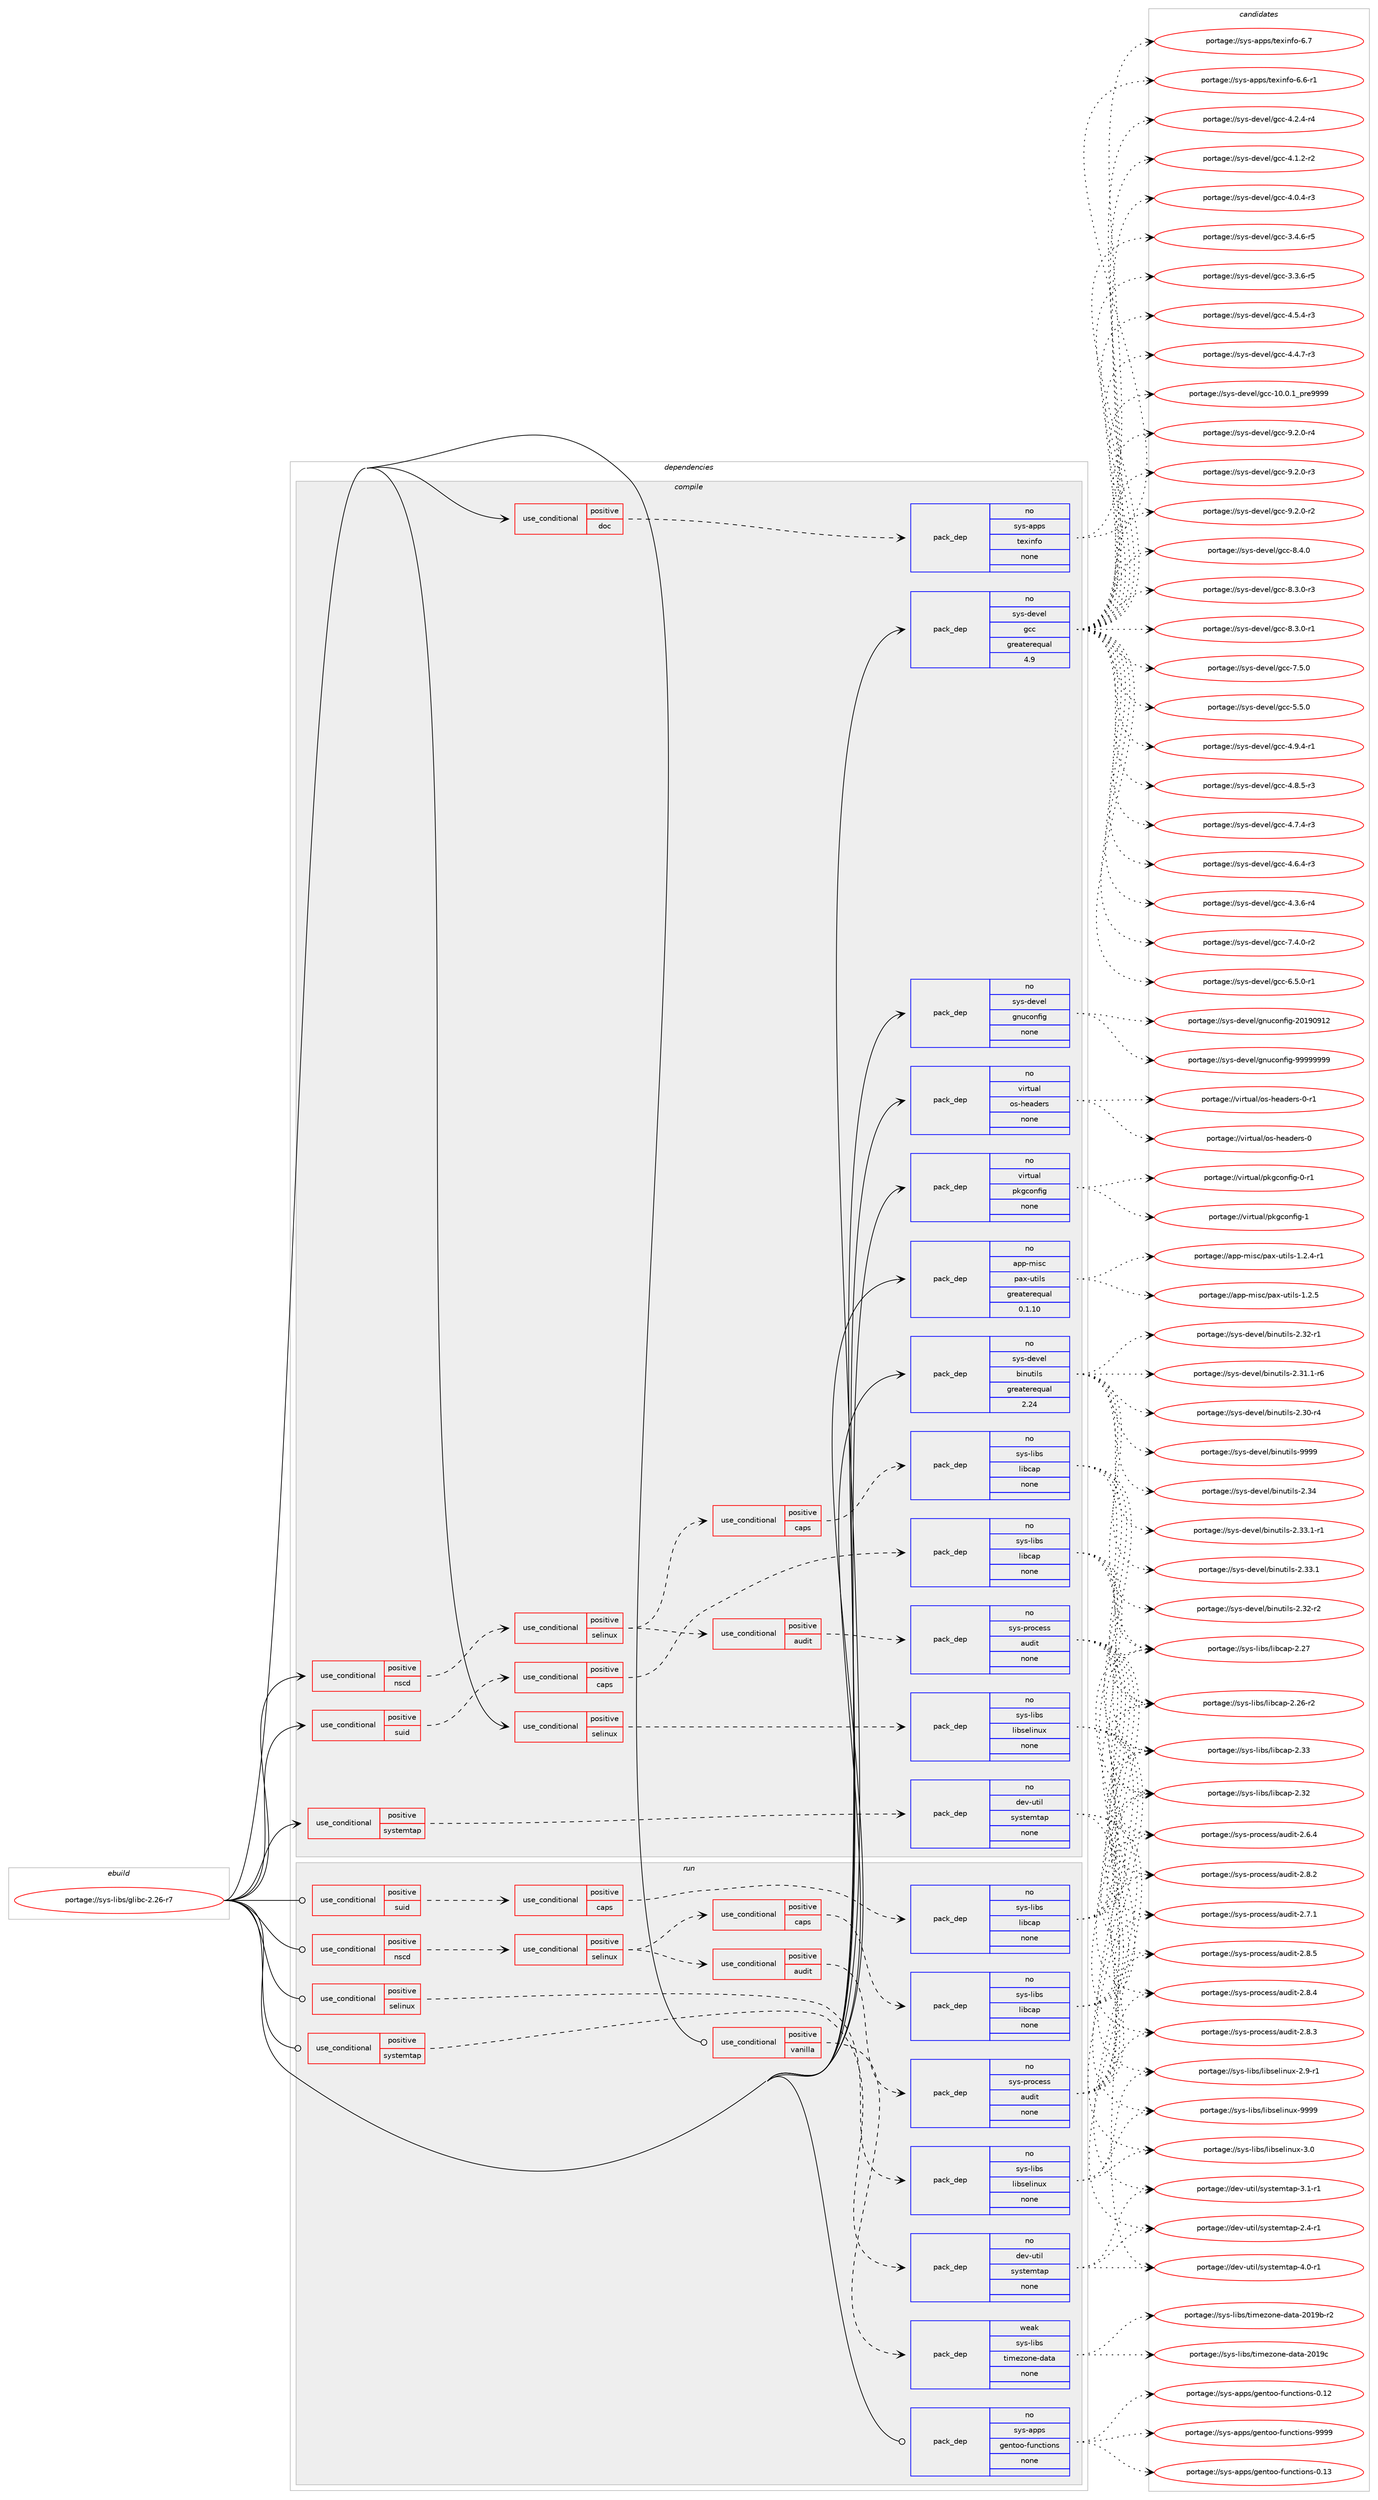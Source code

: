 digraph prolog {

# *************
# Graph options
# *************

newrank=true;
concentrate=true;
compound=true;
graph [rankdir=LR,fontname=Helvetica,fontsize=10,ranksep=1.5];#, ranksep=2.5, nodesep=0.2];
edge  [arrowhead=vee];
node  [fontname=Helvetica,fontsize=10];

# **********
# The ebuild
# **********

subgraph cluster_leftcol {
color=gray;
rank=same;
label=<<i>ebuild</i>>;
id [label="portage://sys-libs/glibc-2.26-r7", color=red, width=4, href="../sys-libs/glibc-2.26-r7.svg"];
}

# ****************
# The dependencies
# ****************

subgraph cluster_midcol {
color=gray;
label=<<i>dependencies</i>>;
subgraph cluster_compile {
fillcolor="#eeeeee";
style=filled;
label=<<i>compile</i>>;
subgraph cond4832 {
dependency27468 [label=<<TABLE BORDER="0" CELLBORDER="1" CELLSPACING="0" CELLPADDING="4"><TR><TD ROWSPAN="3" CELLPADDING="10">use_conditional</TD></TR><TR><TD>positive</TD></TR><TR><TD>doc</TD></TR></TABLE>>, shape=none, color=red];
subgraph pack21922 {
dependency27469 [label=<<TABLE BORDER="0" CELLBORDER="1" CELLSPACING="0" CELLPADDING="4" WIDTH="220"><TR><TD ROWSPAN="6" CELLPADDING="30">pack_dep</TD></TR><TR><TD WIDTH="110">no</TD></TR><TR><TD>sys-apps</TD></TR><TR><TD>texinfo</TD></TR><TR><TD>none</TD></TR><TR><TD></TD></TR></TABLE>>, shape=none, color=blue];
}
dependency27468:e -> dependency27469:w [weight=20,style="dashed",arrowhead="vee"];
}
id:e -> dependency27468:w [weight=20,style="solid",arrowhead="vee"];
subgraph cond4833 {
dependency27470 [label=<<TABLE BORDER="0" CELLBORDER="1" CELLSPACING="0" CELLPADDING="4"><TR><TD ROWSPAN="3" CELLPADDING="10">use_conditional</TD></TR><TR><TD>positive</TD></TR><TR><TD>nscd</TD></TR></TABLE>>, shape=none, color=red];
subgraph cond4834 {
dependency27471 [label=<<TABLE BORDER="0" CELLBORDER="1" CELLSPACING="0" CELLPADDING="4"><TR><TD ROWSPAN="3" CELLPADDING="10">use_conditional</TD></TR><TR><TD>positive</TD></TR><TR><TD>selinux</TD></TR></TABLE>>, shape=none, color=red];
subgraph cond4835 {
dependency27472 [label=<<TABLE BORDER="0" CELLBORDER="1" CELLSPACING="0" CELLPADDING="4"><TR><TD ROWSPAN="3" CELLPADDING="10">use_conditional</TD></TR><TR><TD>positive</TD></TR><TR><TD>audit</TD></TR></TABLE>>, shape=none, color=red];
subgraph pack21923 {
dependency27473 [label=<<TABLE BORDER="0" CELLBORDER="1" CELLSPACING="0" CELLPADDING="4" WIDTH="220"><TR><TD ROWSPAN="6" CELLPADDING="30">pack_dep</TD></TR><TR><TD WIDTH="110">no</TD></TR><TR><TD>sys-process</TD></TR><TR><TD>audit</TD></TR><TR><TD>none</TD></TR><TR><TD></TD></TR></TABLE>>, shape=none, color=blue];
}
dependency27472:e -> dependency27473:w [weight=20,style="dashed",arrowhead="vee"];
}
dependency27471:e -> dependency27472:w [weight=20,style="dashed",arrowhead="vee"];
subgraph cond4836 {
dependency27474 [label=<<TABLE BORDER="0" CELLBORDER="1" CELLSPACING="0" CELLPADDING="4"><TR><TD ROWSPAN="3" CELLPADDING="10">use_conditional</TD></TR><TR><TD>positive</TD></TR><TR><TD>caps</TD></TR></TABLE>>, shape=none, color=red];
subgraph pack21924 {
dependency27475 [label=<<TABLE BORDER="0" CELLBORDER="1" CELLSPACING="0" CELLPADDING="4" WIDTH="220"><TR><TD ROWSPAN="6" CELLPADDING="30">pack_dep</TD></TR><TR><TD WIDTH="110">no</TD></TR><TR><TD>sys-libs</TD></TR><TR><TD>libcap</TD></TR><TR><TD>none</TD></TR><TR><TD></TD></TR></TABLE>>, shape=none, color=blue];
}
dependency27474:e -> dependency27475:w [weight=20,style="dashed",arrowhead="vee"];
}
dependency27471:e -> dependency27474:w [weight=20,style="dashed",arrowhead="vee"];
}
dependency27470:e -> dependency27471:w [weight=20,style="dashed",arrowhead="vee"];
}
id:e -> dependency27470:w [weight=20,style="solid",arrowhead="vee"];
subgraph cond4837 {
dependency27476 [label=<<TABLE BORDER="0" CELLBORDER="1" CELLSPACING="0" CELLPADDING="4"><TR><TD ROWSPAN="3" CELLPADDING="10">use_conditional</TD></TR><TR><TD>positive</TD></TR><TR><TD>selinux</TD></TR></TABLE>>, shape=none, color=red];
subgraph pack21925 {
dependency27477 [label=<<TABLE BORDER="0" CELLBORDER="1" CELLSPACING="0" CELLPADDING="4" WIDTH="220"><TR><TD ROWSPAN="6" CELLPADDING="30">pack_dep</TD></TR><TR><TD WIDTH="110">no</TD></TR><TR><TD>sys-libs</TD></TR><TR><TD>libselinux</TD></TR><TR><TD>none</TD></TR><TR><TD></TD></TR></TABLE>>, shape=none, color=blue];
}
dependency27476:e -> dependency27477:w [weight=20,style="dashed",arrowhead="vee"];
}
id:e -> dependency27476:w [weight=20,style="solid",arrowhead="vee"];
subgraph cond4838 {
dependency27478 [label=<<TABLE BORDER="0" CELLBORDER="1" CELLSPACING="0" CELLPADDING="4"><TR><TD ROWSPAN="3" CELLPADDING="10">use_conditional</TD></TR><TR><TD>positive</TD></TR><TR><TD>suid</TD></TR></TABLE>>, shape=none, color=red];
subgraph cond4839 {
dependency27479 [label=<<TABLE BORDER="0" CELLBORDER="1" CELLSPACING="0" CELLPADDING="4"><TR><TD ROWSPAN="3" CELLPADDING="10">use_conditional</TD></TR><TR><TD>positive</TD></TR><TR><TD>caps</TD></TR></TABLE>>, shape=none, color=red];
subgraph pack21926 {
dependency27480 [label=<<TABLE BORDER="0" CELLBORDER="1" CELLSPACING="0" CELLPADDING="4" WIDTH="220"><TR><TD ROWSPAN="6" CELLPADDING="30">pack_dep</TD></TR><TR><TD WIDTH="110">no</TD></TR><TR><TD>sys-libs</TD></TR><TR><TD>libcap</TD></TR><TR><TD>none</TD></TR><TR><TD></TD></TR></TABLE>>, shape=none, color=blue];
}
dependency27479:e -> dependency27480:w [weight=20,style="dashed",arrowhead="vee"];
}
dependency27478:e -> dependency27479:w [weight=20,style="dashed",arrowhead="vee"];
}
id:e -> dependency27478:w [weight=20,style="solid",arrowhead="vee"];
subgraph cond4840 {
dependency27481 [label=<<TABLE BORDER="0" CELLBORDER="1" CELLSPACING="0" CELLPADDING="4"><TR><TD ROWSPAN="3" CELLPADDING="10">use_conditional</TD></TR><TR><TD>positive</TD></TR><TR><TD>systemtap</TD></TR></TABLE>>, shape=none, color=red];
subgraph pack21927 {
dependency27482 [label=<<TABLE BORDER="0" CELLBORDER="1" CELLSPACING="0" CELLPADDING="4" WIDTH="220"><TR><TD ROWSPAN="6" CELLPADDING="30">pack_dep</TD></TR><TR><TD WIDTH="110">no</TD></TR><TR><TD>dev-util</TD></TR><TR><TD>systemtap</TD></TR><TR><TD>none</TD></TR><TR><TD></TD></TR></TABLE>>, shape=none, color=blue];
}
dependency27481:e -> dependency27482:w [weight=20,style="dashed",arrowhead="vee"];
}
id:e -> dependency27481:w [weight=20,style="solid",arrowhead="vee"];
subgraph pack21928 {
dependency27483 [label=<<TABLE BORDER="0" CELLBORDER="1" CELLSPACING="0" CELLPADDING="4" WIDTH="220"><TR><TD ROWSPAN="6" CELLPADDING="30">pack_dep</TD></TR><TR><TD WIDTH="110">no</TD></TR><TR><TD>app-misc</TD></TR><TR><TD>pax-utils</TD></TR><TR><TD>greaterequal</TD></TR><TR><TD>0.1.10</TD></TR></TABLE>>, shape=none, color=blue];
}
id:e -> dependency27483:w [weight=20,style="solid",arrowhead="vee"];
subgraph pack21929 {
dependency27484 [label=<<TABLE BORDER="0" CELLBORDER="1" CELLSPACING="0" CELLPADDING="4" WIDTH="220"><TR><TD ROWSPAN="6" CELLPADDING="30">pack_dep</TD></TR><TR><TD WIDTH="110">no</TD></TR><TR><TD>sys-devel</TD></TR><TR><TD>binutils</TD></TR><TR><TD>greaterequal</TD></TR><TR><TD>2.24</TD></TR></TABLE>>, shape=none, color=blue];
}
id:e -> dependency27484:w [weight=20,style="solid",arrowhead="vee"];
subgraph pack21930 {
dependency27485 [label=<<TABLE BORDER="0" CELLBORDER="1" CELLSPACING="0" CELLPADDING="4" WIDTH="220"><TR><TD ROWSPAN="6" CELLPADDING="30">pack_dep</TD></TR><TR><TD WIDTH="110">no</TD></TR><TR><TD>sys-devel</TD></TR><TR><TD>gcc</TD></TR><TR><TD>greaterequal</TD></TR><TR><TD>4.9</TD></TR></TABLE>>, shape=none, color=blue];
}
id:e -> dependency27485:w [weight=20,style="solid",arrowhead="vee"];
subgraph pack21931 {
dependency27486 [label=<<TABLE BORDER="0" CELLBORDER="1" CELLSPACING="0" CELLPADDING="4" WIDTH="220"><TR><TD ROWSPAN="6" CELLPADDING="30">pack_dep</TD></TR><TR><TD WIDTH="110">no</TD></TR><TR><TD>sys-devel</TD></TR><TR><TD>gnuconfig</TD></TR><TR><TD>none</TD></TR><TR><TD></TD></TR></TABLE>>, shape=none, color=blue];
}
id:e -> dependency27486:w [weight=20,style="solid",arrowhead="vee"];
subgraph pack21932 {
dependency27487 [label=<<TABLE BORDER="0" CELLBORDER="1" CELLSPACING="0" CELLPADDING="4" WIDTH="220"><TR><TD ROWSPAN="6" CELLPADDING="30">pack_dep</TD></TR><TR><TD WIDTH="110">no</TD></TR><TR><TD>virtual</TD></TR><TR><TD>os-headers</TD></TR><TR><TD>none</TD></TR><TR><TD></TD></TR></TABLE>>, shape=none, color=blue];
}
id:e -> dependency27487:w [weight=20,style="solid",arrowhead="vee"];
subgraph pack21933 {
dependency27488 [label=<<TABLE BORDER="0" CELLBORDER="1" CELLSPACING="0" CELLPADDING="4" WIDTH="220"><TR><TD ROWSPAN="6" CELLPADDING="30">pack_dep</TD></TR><TR><TD WIDTH="110">no</TD></TR><TR><TD>virtual</TD></TR><TR><TD>pkgconfig</TD></TR><TR><TD>none</TD></TR><TR><TD></TD></TR></TABLE>>, shape=none, color=blue];
}
id:e -> dependency27488:w [weight=20,style="solid",arrowhead="vee"];
}
subgraph cluster_compileandrun {
fillcolor="#eeeeee";
style=filled;
label=<<i>compile and run</i>>;
}
subgraph cluster_run {
fillcolor="#eeeeee";
style=filled;
label=<<i>run</i>>;
subgraph cond4841 {
dependency27489 [label=<<TABLE BORDER="0" CELLBORDER="1" CELLSPACING="0" CELLPADDING="4"><TR><TD ROWSPAN="3" CELLPADDING="10">use_conditional</TD></TR><TR><TD>positive</TD></TR><TR><TD>nscd</TD></TR></TABLE>>, shape=none, color=red];
subgraph cond4842 {
dependency27490 [label=<<TABLE BORDER="0" CELLBORDER="1" CELLSPACING="0" CELLPADDING="4"><TR><TD ROWSPAN="3" CELLPADDING="10">use_conditional</TD></TR><TR><TD>positive</TD></TR><TR><TD>selinux</TD></TR></TABLE>>, shape=none, color=red];
subgraph cond4843 {
dependency27491 [label=<<TABLE BORDER="0" CELLBORDER="1" CELLSPACING="0" CELLPADDING="4"><TR><TD ROWSPAN="3" CELLPADDING="10">use_conditional</TD></TR><TR><TD>positive</TD></TR><TR><TD>audit</TD></TR></TABLE>>, shape=none, color=red];
subgraph pack21934 {
dependency27492 [label=<<TABLE BORDER="0" CELLBORDER="1" CELLSPACING="0" CELLPADDING="4" WIDTH="220"><TR><TD ROWSPAN="6" CELLPADDING="30">pack_dep</TD></TR><TR><TD WIDTH="110">no</TD></TR><TR><TD>sys-process</TD></TR><TR><TD>audit</TD></TR><TR><TD>none</TD></TR><TR><TD></TD></TR></TABLE>>, shape=none, color=blue];
}
dependency27491:e -> dependency27492:w [weight=20,style="dashed",arrowhead="vee"];
}
dependency27490:e -> dependency27491:w [weight=20,style="dashed",arrowhead="vee"];
subgraph cond4844 {
dependency27493 [label=<<TABLE BORDER="0" CELLBORDER="1" CELLSPACING="0" CELLPADDING="4"><TR><TD ROWSPAN="3" CELLPADDING="10">use_conditional</TD></TR><TR><TD>positive</TD></TR><TR><TD>caps</TD></TR></TABLE>>, shape=none, color=red];
subgraph pack21935 {
dependency27494 [label=<<TABLE BORDER="0" CELLBORDER="1" CELLSPACING="0" CELLPADDING="4" WIDTH="220"><TR><TD ROWSPAN="6" CELLPADDING="30">pack_dep</TD></TR><TR><TD WIDTH="110">no</TD></TR><TR><TD>sys-libs</TD></TR><TR><TD>libcap</TD></TR><TR><TD>none</TD></TR><TR><TD></TD></TR></TABLE>>, shape=none, color=blue];
}
dependency27493:e -> dependency27494:w [weight=20,style="dashed",arrowhead="vee"];
}
dependency27490:e -> dependency27493:w [weight=20,style="dashed",arrowhead="vee"];
}
dependency27489:e -> dependency27490:w [weight=20,style="dashed",arrowhead="vee"];
}
id:e -> dependency27489:w [weight=20,style="solid",arrowhead="odot"];
subgraph cond4845 {
dependency27495 [label=<<TABLE BORDER="0" CELLBORDER="1" CELLSPACING="0" CELLPADDING="4"><TR><TD ROWSPAN="3" CELLPADDING="10">use_conditional</TD></TR><TR><TD>positive</TD></TR><TR><TD>selinux</TD></TR></TABLE>>, shape=none, color=red];
subgraph pack21936 {
dependency27496 [label=<<TABLE BORDER="0" CELLBORDER="1" CELLSPACING="0" CELLPADDING="4" WIDTH="220"><TR><TD ROWSPAN="6" CELLPADDING="30">pack_dep</TD></TR><TR><TD WIDTH="110">no</TD></TR><TR><TD>sys-libs</TD></TR><TR><TD>libselinux</TD></TR><TR><TD>none</TD></TR><TR><TD></TD></TR></TABLE>>, shape=none, color=blue];
}
dependency27495:e -> dependency27496:w [weight=20,style="dashed",arrowhead="vee"];
}
id:e -> dependency27495:w [weight=20,style="solid",arrowhead="odot"];
subgraph cond4846 {
dependency27497 [label=<<TABLE BORDER="0" CELLBORDER="1" CELLSPACING="0" CELLPADDING="4"><TR><TD ROWSPAN="3" CELLPADDING="10">use_conditional</TD></TR><TR><TD>positive</TD></TR><TR><TD>suid</TD></TR></TABLE>>, shape=none, color=red];
subgraph cond4847 {
dependency27498 [label=<<TABLE BORDER="0" CELLBORDER="1" CELLSPACING="0" CELLPADDING="4"><TR><TD ROWSPAN="3" CELLPADDING="10">use_conditional</TD></TR><TR><TD>positive</TD></TR><TR><TD>caps</TD></TR></TABLE>>, shape=none, color=red];
subgraph pack21937 {
dependency27499 [label=<<TABLE BORDER="0" CELLBORDER="1" CELLSPACING="0" CELLPADDING="4" WIDTH="220"><TR><TD ROWSPAN="6" CELLPADDING="30">pack_dep</TD></TR><TR><TD WIDTH="110">no</TD></TR><TR><TD>sys-libs</TD></TR><TR><TD>libcap</TD></TR><TR><TD>none</TD></TR><TR><TD></TD></TR></TABLE>>, shape=none, color=blue];
}
dependency27498:e -> dependency27499:w [weight=20,style="dashed",arrowhead="vee"];
}
dependency27497:e -> dependency27498:w [weight=20,style="dashed",arrowhead="vee"];
}
id:e -> dependency27497:w [weight=20,style="solid",arrowhead="odot"];
subgraph cond4848 {
dependency27500 [label=<<TABLE BORDER="0" CELLBORDER="1" CELLSPACING="0" CELLPADDING="4"><TR><TD ROWSPAN="3" CELLPADDING="10">use_conditional</TD></TR><TR><TD>positive</TD></TR><TR><TD>systemtap</TD></TR></TABLE>>, shape=none, color=red];
subgraph pack21938 {
dependency27501 [label=<<TABLE BORDER="0" CELLBORDER="1" CELLSPACING="0" CELLPADDING="4" WIDTH="220"><TR><TD ROWSPAN="6" CELLPADDING="30">pack_dep</TD></TR><TR><TD WIDTH="110">no</TD></TR><TR><TD>dev-util</TD></TR><TR><TD>systemtap</TD></TR><TR><TD>none</TD></TR><TR><TD></TD></TR></TABLE>>, shape=none, color=blue];
}
dependency27500:e -> dependency27501:w [weight=20,style="dashed",arrowhead="vee"];
}
id:e -> dependency27500:w [weight=20,style="solid",arrowhead="odot"];
subgraph cond4849 {
dependency27502 [label=<<TABLE BORDER="0" CELLBORDER="1" CELLSPACING="0" CELLPADDING="4"><TR><TD ROWSPAN="3" CELLPADDING="10">use_conditional</TD></TR><TR><TD>positive</TD></TR><TR><TD>vanilla</TD></TR></TABLE>>, shape=none, color=red];
subgraph pack21939 {
dependency27503 [label=<<TABLE BORDER="0" CELLBORDER="1" CELLSPACING="0" CELLPADDING="4" WIDTH="220"><TR><TD ROWSPAN="6" CELLPADDING="30">pack_dep</TD></TR><TR><TD WIDTH="110">weak</TD></TR><TR><TD>sys-libs</TD></TR><TR><TD>timezone-data</TD></TR><TR><TD>none</TD></TR><TR><TD></TD></TR></TABLE>>, shape=none, color=blue];
}
dependency27502:e -> dependency27503:w [weight=20,style="dashed",arrowhead="vee"];
}
id:e -> dependency27502:w [weight=20,style="solid",arrowhead="odot"];
subgraph pack21940 {
dependency27504 [label=<<TABLE BORDER="0" CELLBORDER="1" CELLSPACING="0" CELLPADDING="4" WIDTH="220"><TR><TD ROWSPAN="6" CELLPADDING="30">pack_dep</TD></TR><TR><TD WIDTH="110">no</TD></TR><TR><TD>sys-apps</TD></TR><TR><TD>gentoo-functions</TD></TR><TR><TD>none</TD></TR><TR><TD></TD></TR></TABLE>>, shape=none, color=blue];
}
id:e -> dependency27504:w [weight=20,style="solid",arrowhead="odot"];
}
}

# **************
# The candidates
# **************

subgraph cluster_choices {
rank=same;
color=gray;
label=<<i>candidates</i>>;

subgraph choice21922 {
color=black;
nodesep=1;
choice11512111545971121121154711610112010511010211145544655 [label="portage://sys-apps/texinfo-6.7", color=red, width=4,href="../sys-apps/texinfo-6.7.svg"];
choice115121115459711211211547116101120105110102111455446544511449 [label="portage://sys-apps/texinfo-6.6-r1", color=red, width=4,href="../sys-apps/texinfo-6.6-r1.svg"];
dependency27469:e -> choice11512111545971121121154711610112010511010211145544655:w [style=dotted,weight="100"];
dependency27469:e -> choice115121115459711211211547116101120105110102111455446544511449:w [style=dotted,weight="100"];
}
subgraph choice21923 {
color=black;
nodesep=1;
choice11512111545112114111991011151154797117100105116455046564653 [label="portage://sys-process/audit-2.8.5", color=red, width=4,href="../sys-process/audit-2.8.5.svg"];
choice11512111545112114111991011151154797117100105116455046564652 [label="portage://sys-process/audit-2.8.4", color=red, width=4,href="../sys-process/audit-2.8.4.svg"];
choice11512111545112114111991011151154797117100105116455046564651 [label="portage://sys-process/audit-2.8.3", color=red, width=4,href="../sys-process/audit-2.8.3.svg"];
choice11512111545112114111991011151154797117100105116455046564650 [label="portage://sys-process/audit-2.8.2", color=red, width=4,href="../sys-process/audit-2.8.2.svg"];
choice11512111545112114111991011151154797117100105116455046554649 [label="portage://sys-process/audit-2.7.1", color=red, width=4,href="../sys-process/audit-2.7.1.svg"];
choice11512111545112114111991011151154797117100105116455046544652 [label="portage://sys-process/audit-2.6.4", color=red, width=4,href="../sys-process/audit-2.6.4.svg"];
dependency27473:e -> choice11512111545112114111991011151154797117100105116455046564653:w [style=dotted,weight="100"];
dependency27473:e -> choice11512111545112114111991011151154797117100105116455046564652:w [style=dotted,weight="100"];
dependency27473:e -> choice11512111545112114111991011151154797117100105116455046564651:w [style=dotted,weight="100"];
dependency27473:e -> choice11512111545112114111991011151154797117100105116455046564650:w [style=dotted,weight="100"];
dependency27473:e -> choice11512111545112114111991011151154797117100105116455046554649:w [style=dotted,weight="100"];
dependency27473:e -> choice11512111545112114111991011151154797117100105116455046544652:w [style=dotted,weight="100"];
}
subgraph choice21924 {
color=black;
nodesep=1;
choice1151211154510810598115471081059899971124550465151 [label="portage://sys-libs/libcap-2.33", color=red, width=4,href="../sys-libs/libcap-2.33.svg"];
choice1151211154510810598115471081059899971124550465150 [label="portage://sys-libs/libcap-2.32", color=red, width=4,href="../sys-libs/libcap-2.32.svg"];
choice1151211154510810598115471081059899971124550465055 [label="portage://sys-libs/libcap-2.27", color=red, width=4,href="../sys-libs/libcap-2.27.svg"];
choice11512111545108105981154710810598999711245504650544511450 [label="portage://sys-libs/libcap-2.26-r2", color=red, width=4,href="../sys-libs/libcap-2.26-r2.svg"];
dependency27475:e -> choice1151211154510810598115471081059899971124550465151:w [style=dotted,weight="100"];
dependency27475:e -> choice1151211154510810598115471081059899971124550465150:w [style=dotted,weight="100"];
dependency27475:e -> choice1151211154510810598115471081059899971124550465055:w [style=dotted,weight="100"];
dependency27475:e -> choice11512111545108105981154710810598999711245504650544511450:w [style=dotted,weight="100"];
}
subgraph choice21925 {
color=black;
nodesep=1;
choice115121115451081059811547108105981151011081051101171204557575757 [label="portage://sys-libs/libselinux-9999", color=red, width=4,href="../sys-libs/libselinux-9999.svg"];
choice1151211154510810598115471081059811510110810511011712045514648 [label="portage://sys-libs/libselinux-3.0", color=red, width=4,href="../sys-libs/libselinux-3.0.svg"];
choice11512111545108105981154710810598115101108105110117120455046574511449 [label="portage://sys-libs/libselinux-2.9-r1", color=red, width=4,href="../sys-libs/libselinux-2.9-r1.svg"];
dependency27477:e -> choice115121115451081059811547108105981151011081051101171204557575757:w [style=dotted,weight="100"];
dependency27477:e -> choice1151211154510810598115471081059811510110810511011712045514648:w [style=dotted,weight="100"];
dependency27477:e -> choice11512111545108105981154710810598115101108105110117120455046574511449:w [style=dotted,weight="100"];
}
subgraph choice21926 {
color=black;
nodesep=1;
choice1151211154510810598115471081059899971124550465151 [label="portage://sys-libs/libcap-2.33", color=red, width=4,href="../sys-libs/libcap-2.33.svg"];
choice1151211154510810598115471081059899971124550465150 [label="portage://sys-libs/libcap-2.32", color=red, width=4,href="../sys-libs/libcap-2.32.svg"];
choice1151211154510810598115471081059899971124550465055 [label="portage://sys-libs/libcap-2.27", color=red, width=4,href="../sys-libs/libcap-2.27.svg"];
choice11512111545108105981154710810598999711245504650544511450 [label="portage://sys-libs/libcap-2.26-r2", color=red, width=4,href="../sys-libs/libcap-2.26-r2.svg"];
dependency27480:e -> choice1151211154510810598115471081059899971124550465151:w [style=dotted,weight="100"];
dependency27480:e -> choice1151211154510810598115471081059899971124550465150:w [style=dotted,weight="100"];
dependency27480:e -> choice1151211154510810598115471081059899971124550465055:w [style=dotted,weight="100"];
dependency27480:e -> choice11512111545108105981154710810598999711245504650544511450:w [style=dotted,weight="100"];
}
subgraph choice21927 {
color=black;
nodesep=1;
choice100101118451171161051084711512111511610110911697112455246484511449 [label="portage://dev-util/systemtap-4.0-r1", color=red, width=4,href="../dev-util/systemtap-4.0-r1.svg"];
choice100101118451171161051084711512111511610110911697112455146494511449 [label="portage://dev-util/systemtap-3.1-r1", color=red, width=4,href="../dev-util/systemtap-3.1-r1.svg"];
choice100101118451171161051084711512111511610110911697112455046524511449 [label="portage://dev-util/systemtap-2.4-r1", color=red, width=4,href="../dev-util/systemtap-2.4-r1.svg"];
dependency27482:e -> choice100101118451171161051084711512111511610110911697112455246484511449:w [style=dotted,weight="100"];
dependency27482:e -> choice100101118451171161051084711512111511610110911697112455146494511449:w [style=dotted,weight="100"];
dependency27482:e -> choice100101118451171161051084711512111511610110911697112455046524511449:w [style=dotted,weight="100"];
}
subgraph choice21928 {
color=black;
nodesep=1;
choice971121124510910511599471129712045117116105108115454946504653 [label="portage://app-misc/pax-utils-1.2.5", color=red, width=4,href="../app-misc/pax-utils-1.2.5.svg"];
choice9711211245109105115994711297120451171161051081154549465046524511449 [label="portage://app-misc/pax-utils-1.2.4-r1", color=red, width=4,href="../app-misc/pax-utils-1.2.4-r1.svg"];
dependency27483:e -> choice971121124510910511599471129712045117116105108115454946504653:w [style=dotted,weight="100"];
dependency27483:e -> choice9711211245109105115994711297120451171161051081154549465046524511449:w [style=dotted,weight="100"];
}
subgraph choice21929 {
color=black;
nodesep=1;
choice1151211154510010111810110847981051101171161051081154557575757 [label="portage://sys-devel/binutils-9999", color=red, width=4,href="../sys-devel/binutils-9999.svg"];
choice1151211154510010111810110847981051101171161051081154550465152 [label="portage://sys-devel/binutils-2.34", color=red, width=4,href="../sys-devel/binutils-2.34.svg"];
choice115121115451001011181011084798105110117116105108115455046515146494511449 [label="portage://sys-devel/binutils-2.33.1-r1", color=red, width=4,href="../sys-devel/binutils-2.33.1-r1.svg"];
choice11512111545100101118101108479810511011711610510811545504651514649 [label="portage://sys-devel/binutils-2.33.1", color=red, width=4,href="../sys-devel/binutils-2.33.1.svg"];
choice11512111545100101118101108479810511011711610510811545504651504511450 [label="portage://sys-devel/binutils-2.32-r2", color=red, width=4,href="../sys-devel/binutils-2.32-r2.svg"];
choice11512111545100101118101108479810511011711610510811545504651504511449 [label="portage://sys-devel/binutils-2.32-r1", color=red, width=4,href="../sys-devel/binutils-2.32-r1.svg"];
choice115121115451001011181011084798105110117116105108115455046514946494511454 [label="portage://sys-devel/binutils-2.31.1-r6", color=red, width=4,href="../sys-devel/binutils-2.31.1-r6.svg"];
choice11512111545100101118101108479810511011711610510811545504651484511452 [label="portage://sys-devel/binutils-2.30-r4", color=red, width=4,href="../sys-devel/binutils-2.30-r4.svg"];
dependency27484:e -> choice1151211154510010111810110847981051101171161051081154557575757:w [style=dotted,weight="100"];
dependency27484:e -> choice1151211154510010111810110847981051101171161051081154550465152:w [style=dotted,weight="100"];
dependency27484:e -> choice115121115451001011181011084798105110117116105108115455046515146494511449:w [style=dotted,weight="100"];
dependency27484:e -> choice11512111545100101118101108479810511011711610510811545504651514649:w [style=dotted,weight="100"];
dependency27484:e -> choice11512111545100101118101108479810511011711610510811545504651504511450:w [style=dotted,weight="100"];
dependency27484:e -> choice11512111545100101118101108479810511011711610510811545504651504511449:w [style=dotted,weight="100"];
dependency27484:e -> choice115121115451001011181011084798105110117116105108115455046514946494511454:w [style=dotted,weight="100"];
dependency27484:e -> choice11512111545100101118101108479810511011711610510811545504651484511452:w [style=dotted,weight="100"];
}
subgraph choice21930 {
color=black;
nodesep=1;
choice115121115451001011181011084710399994557465046484511452 [label="portage://sys-devel/gcc-9.2.0-r4", color=red, width=4,href="../sys-devel/gcc-9.2.0-r4.svg"];
choice115121115451001011181011084710399994557465046484511451 [label="portage://sys-devel/gcc-9.2.0-r3", color=red, width=4,href="../sys-devel/gcc-9.2.0-r3.svg"];
choice115121115451001011181011084710399994557465046484511450 [label="portage://sys-devel/gcc-9.2.0-r2", color=red, width=4,href="../sys-devel/gcc-9.2.0-r2.svg"];
choice11512111545100101118101108471039999455646524648 [label="portage://sys-devel/gcc-8.4.0", color=red, width=4,href="../sys-devel/gcc-8.4.0.svg"];
choice115121115451001011181011084710399994556465146484511451 [label="portage://sys-devel/gcc-8.3.0-r3", color=red, width=4,href="../sys-devel/gcc-8.3.0-r3.svg"];
choice115121115451001011181011084710399994556465146484511449 [label="portage://sys-devel/gcc-8.3.0-r1", color=red, width=4,href="../sys-devel/gcc-8.3.0-r1.svg"];
choice11512111545100101118101108471039999455546534648 [label="portage://sys-devel/gcc-7.5.0", color=red, width=4,href="../sys-devel/gcc-7.5.0.svg"];
choice115121115451001011181011084710399994555465246484511450 [label="portage://sys-devel/gcc-7.4.0-r2", color=red, width=4,href="../sys-devel/gcc-7.4.0-r2.svg"];
choice115121115451001011181011084710399994554465346484511449 [label="portage://sys-devel/gcc-6.5.0-r1", color=red, width=4,href="../sys-devel/gcc-6.5.0-r1.svg"];
choice11512111545100101118101108471039999455346534648 [label="portage://sys-devel/gcc-5.5.0", color=red, width=4,href="../sys-devel/gcc-5.5.0.svg"];
choice115121115451001011181011084710399994552465746524511449 [label="portage://sys-devel/gcc-4.9.4-r1", color=red, width=4,href="../sys-devel/gcc-4.9.4-r1.svg"];
choice115121115451001011181011084710399994552465646534511451 [label="portage://sys-devel/gcc-4.8.5-r3", color=red, width=4,href="../sys-devel/gcc-4.8.5-r3.svg"];
choice115121115451001011181011084710399994552465546524511451 [label="portage://sys-devel/gcc-4.7.4-r3", color=red, width=4,href="../sys-devel/gcc-4.7.4-r3.svg"];
choice115121115451001011181011084710399994552465446524511451 [label="portage://sys-devel/gcc-4.6.4-r3", color=red, width=4,href="../sys-devel/gcc-4.6.4-r3.svg"];
choice115121115451001011181011084710399994552465346524511451 [label="portage://sys-devel/gcc-4.5.4-r3", color=red, width=4,href="../sys-devel/gcc-4.5.4-r3.svg"];
choice115121115451001011181011084710399994552465246554511451 [label="portage://sys-devel/gcc-4.4.7-r3", color=red, width=4,href="../sys-devel/gcc-4.4.7-r3.svg"];
choice115121115451001011181011084710399994552465146544511452 [label="portage://sys-devel/gcc-4.3.6-r4", color=red, width=4,href="../sys-devel/gcc-4.3.6-r4.svg"];
choice115121115451001011181011084710399994552465046524511452 [label="portage://sys-devel/gcc-4.2.4-r4", color=red, width=4,href="../sys-devel/gcc-4.2.4-r4.svg"];
choice115121115451001011181011084710399994552464946504511450 [label="portage://sys-devel/gcc-4.1.2-r2", color=red, width=4,href="../sys-devel/gcc-4.1.2-r2.svg"];
choice115121115451001011181011084710399994552464846524511451 [label="portage://sys-devel/gcc-4.0.4-r3", color=red, width=4,href="../sys-devel/gcc-4.0.4-r3.svg"];
choice115121115451001011181011084710399994551465246544511453 [label="portage://sys-devel/gcc-3.4.6-r5", color=red, width=4,href="../sys-devel/gcc-3.4.6-r5.svg"];
choice115121115451001011181011084710399994551465146544511453 [label="portage://sys-devel/gcc-3.3.6-r5", color=red, width=4,href="../sys-devel/gcc-3.3.6-r5.svg"];
choice11512111545100101118101108471039999454948464846499511211410157575757 [label="portage://sys-devel/gcc-10.0.1_pre9999", color=red, width=4,href="../sys-devel/gcc-10.0.1_pre9999.svg"];
dependency27485:e -> choice115121115451001011181011084710399994557465046484511452:w [style=dotted,weight="100"];
dependency27485:e -> choice115121115451001011181011084710399994557465046484511451:w [style=dotted,weight="100"];
dependency27485:e -> choice115121115451001011181011084710399994557465046484511450:w [style=dotted,weight="100"];
dependency27485:e -> choice11512111545100101118101108471039999455646524648:w [style=dotted,weight="100"];
dependency27485:e -> choice115121115451001011181011084710399994556465146484511451:w [style=dotted,weight="100"];
dependency27485:e -> choice115121115451001011181011084710399994556465146484511449:w [style=dotted,weight="100"];
dependency27485:e -> choice11512111545100101118101108471039999455546534648:w [style=dotted,weight="100"];
dependency27485:e -> choice115121115451001011181011084710399994555465246484511450:w [style=dotted,weight="100"];
dependency27485:e -> choice115121115451001011181011084710399994554465346484511449:w [style=dotted,weight="100"];
dependency27485:e -> choice11512111545100101118101108471039999455346534648:w [style=dotted,weight="100"];
dependency27485:e -> choice115121115451001011181011084710399994552465746524511449:w [style=dotted,weight="100"];
dependency27485:e -> choice115121115451001011181011084710399994552465646534511451:w [style=dotted,weight="100"];
dependency27485:e -> choice115121115451001011181011084710399994552465546524511451:w [style=dotted,weight="100"];
dependency27485:e -> choice115121115451001011181011084710399994552465446524511451:w [style=dotted,weight="100"];
dependency27485:e -> choice115121115451001011181011084710399994552465346524511451:w [style=dotted,weight="100"];
dependency27485:e -> choice115121115451001011181011084710399994552465246554511451:w [style=dotted,weight="100"];
dependency27485:e -> choice115121115451001011181011084710399994552465146544511452:w [style=dotted,weight="100"];
dependency27485:e -> choice115121115451001011181011084710399994552465046524511452:w [style=dotted,weight="100"];
dependency27485:e -> choice115121115451001011181011084710399994552464946504511450:w [style=dotted,weight="100"];
dependency27485:e -> choice115121115451001011181011084710399994552464846524511451:w [style=dotted,weight="100"];
dependency27485:e -> choice115121115451001011181011084710399994551465246544511453:w [style=dotted,weight="100"];
dependency27485:e -> choice115121115451001011181011084710399994551465146544511453:w [style=dotted,weight="100"];
dependency27485:e -> choice11512111545100101118101108471039999454948464846499511211410157575757:w [style=dotted,weight="100"];
}
subgraph choice21931 {
color=black;
nodesep=1;
choice115121115451001011181011084710311011799111110102105103455757575757575757 [label="portage://sys-devel/gnuconfig-99999999", color=red, width=4,href="../sys-devel/gnuconfig-99999999.svg"];
choice115121115451001011181011084710311011799111110102105103455048495748574950 [label="portage://sys-devel/gnuconfig-20190912", color=red, width=4,href="../sys-devel/gnuconfig-20190912.svg"];
dependency27486:e -> choice115121115451001011181011084710311011799111110102105103455757575757575757:w [style=dotted,weight="100"];
dependency27486:e -> choice115121115451001011181011084710311011799111110102105103455048495748574950:w [style=dotted,weight="100"];
}
subgraph choice21932 {
color=black;
nodesep=1;
choice1181051141161179710847111115451041019710010111411545484511449 [label="portage://virtual/os-headers-0-r1", color=red, width=4,href="../virtual/os-headers-0-r1.svg"];
choice118105114116117971084711111545104101971001011141154548 [label="portage://virtual/os-headers-0", color=red, width=4,href="../virtual/os-headers-0.svg"];
dependency27487:e -> choice1181051141161179710847111115451041019710010111411545484511449:w [style=dotted,weight="100"];
dependency27487:e -> choice118105114116117971084711111545104101971001011141154548:w [style=dotted,weight="100"];
}
subgraph choice21933 {
color=black;
nodesep=1;
choice1181051141161179710847112107103991111101021051034549 [label="portage://virtual/pkgconfig-1", color=red, width=4,href="../virtual/pkgconfig-1.svg"];
choice11810511411611797108471121071039911111010210510345484511449 [label="portage://virtual/pkgconfig-0-r1", color=red, width=4,href="../virtual/pkgconfig-0-r1.svg"];
dependency27488:e -> choice1181051141161179710847112107103991111101021051034549:w [style=dotted,weight="100"];
dependency27488:e -> choice11810511411611797108471121071039911111010210510345484511449:w [style=dotted,weight="100"];
}
subgraph choice21934 {
color=black;
nodesep=1;
choice11512111545112114111991011151154797117100105116455046564653 [label="portage://sys-process/audit-2.8.5", color=red, width=4,href="../sys-process/audit-2.8.5.svg"];
choice11512111545112114111991011151154797117100105116455046564652 [label="portage://sys-process/audit-2.8.4", color=red, width=4,href="../sys-process/audit-2.8.4.svg"];
choice11512111545112114111991011151154797117100105116455046564651 [label="portage://sys-process/audit-2.8.3", color=red, width=4,href="../sys-process/audit-2.8.3.svg"];
choice11512111545112114111991011151154797117100105116455046564650 [label="portage://sys-process/audit-2.8.2", color=red, width=4,href="../sys-process/audit-2.8.2.svg"];
choice11512111545112114111991011151154797117100105116455046554649 [label="portage://sys-process/audit-2.7.1", color=red, width=4,href="../sys-process/audit-2.7.1.svg"];
choice11512111545112114111991011151154797117100105116455046544652 [label="portage://sys-process/audit-2.6.4", color=red, width=4,href="../sys-process/audit-2.6.4.svg"];
dependency27492:e -> choice11512111545112114111991011151154797117100105116455046564653:w [style=dotted,weight="100"];
dependency27492:e -> choice11512111545112114111991011151154797117100105116455046564652:w [style=dotted,weight="100"];
dependency27492:e -> choice11512111545112114111991011151154797117100105116455046564651:w [style=dotted,weight="100"];
dependency27492:e -> choice11512111545112114111991011151154797117100105116455046564650:w [style=dotted,weight="100"];
dependency27492:e -> choice11512111545112114111991011151154797117100105116455046554649:w [style=dotted,weight="100"];
dependency27492:e -> choice11512111545112114111991011151154797117100105116455046544652:w [style=dotted,weight="100"];
}
subgraph choice21935 {
color=black;
nodesep=1;
choice1151211154510810598115471081059899971124550465151 [label="portage://sys-libs/libcap-2.33", color=red, width=4,href="../sys-libs/libcap-2.33.svg"];
choice1151211154510810598115471081059899971124550465150 [label="portage://sys-libs/libcap-2.32", color=red, width=4,href="../sys-libs/libcap-2.32.svg"];
choice1151211154510810598115471081059899971124550465055 [label="portage://sys-libs/libcap-2.27", color=red, width=4,href="../sys-libs/libcap-2.27.svg"];
choice11512111545108105981154710810598999711245504650544511450 [label="portage://sys-libs/libcap-2.26-r2", color=red, width=4,href="../sys-libs/libcap-2.26-r2.svg"];
dependency27494:e -> choice1151211154510810598115471081059899971124550465151:w [style=dotted,weight="100"];
dependency27494:e -> choice1151211154510810598115471081059899971124550465150:w [style=dotted,weight="100"];
dependency27494:e -> choice1151211154510810598115471081059899971124550465055:w [style=dotted,weight="100"];
dependency27494:e -> choice11512111545108105981154710810598999711245504650544511450:w [style=dotted,weight="100"];
}
subgraph choice21936 {
color=black;
nodesep=1;
choice115121115451081059811547108105981151011081051101171204557575757 [label="portage://sys-libs/libselinux-9999", color=red, width=4,href="../sys-libs/libselinux-9999.svg"];
choice1151211154510810598115471081059811510110810511011712045514648 [label="portage://sys-libs/libselinux-3.0", color=red, width=4,href="../sys-libs/libselinux-3.0.svg"];
choice11512111545108105981154710810598115101108105110117120455046574511449 [label="portage://sys-libs/libselinux-2.9-r1", color=red, width=4,href="../sys-libs/libselinux-2.9-r1.svg"];
dependency27496:e -> choice115121115451081059811547108105981151011081051101171204557575757:w [style=dotted,weight="100"];
dependency27496:e -> choice1151211154510810598115471081059811510110810511011712045514648:w [style=dotted,weight="100"];
dependency27496:e -> choice11512111545108105981154710810598115101108105110117120455046574511449:w [style=dotted,weight="100"];
}
subgraph choice21937 {
color=black;
nodesep=1;
choice1151211154510810598115471081059899971124550465151 [label="portage://sys-libs/libcap-2.33", color=red, width=4,href="../sys-libs/libcap-2.33.svg"];
choice1151211154510810598115471081059899971124550465150 [label="portage://sys-libs/libcap-2.32", color=red, width=4,href="../sys-libs/libcap-2.32.svg"];
choice1151211154510810598115471081059899971124550465055 [label="portage://sys-libs/libcap-2.27", color=red, width=4,href="../sys-libs/libcap-2.27.svg"];
choice11512111545108105981154710810598999711245504650544511450 [label="portage://sys-libs/libcap-2.26-r2", color=red, width=4,href="../sys-libs/libcap-2.26-r2.svg"];
dependency27499:e -> choice1151211154510810598115471081059899971124550465151:w [style=dotted,weight="100"];
dependency27499:e -> choice1151211154510810598115471081059899971124550465150:w [style=dotted,weight="100"];
dependency27499:e -> choice1151211154510810598115471081059899971124550465055:w [style=dotted,weight="100"];
dependency27499:e -> choice11512111545108105981154710810598999711245504650544511450:w [style=dotted,weight="100"];
}
subgraph choice21938 {
color=black;
nodesep=1;
choice100101118451171161051084711512111511610110911697112455246484511449 [label="portage://dev-util/systemtap-4.0-r1", color=red, width=4,href="../dev-util/systemtap-4.0-r1.svg"];
choice100101118451171161051084711512111511610110911697112455146494511449 [label="portage://dev-util/systemtap-3.1-r1", color=red, width=4,href="../dev-util/systemtap-3.1-r1.svg"];
choice100101118451171161051084711512111511610110911697112455046524511449 [label="portage://dev-util/systemtap-2.4-r1", color=red, width=4,href="../dev-util/systemtap-2.4-r1.svg"];
dependency27501:e -> choice100101118451171161051084711512111511610110911697112455246484511449:w [style=dotted,weight="100"];
dependency27501:e -> choice100101118451171161051084711512111511610110911697112455146494511449:w [style=dotted,weight="100"];
dependency27501:e -> choice100101118451171161051084711512111511610110911697112455046524511449:w [style=dotted,weight="100"];
}
subgraph choice21939 {
color=black;
nodesep=1;
choice115121115451081059811547116105109101122111110101451009711697455048495799 [label="portage://sys-libs/timezone-data-2019c", color=red, width=4,href="../sys-libs/timezone-data-2019c.svg"];
choice1151211154510810598115471161051091011221111101014510097116974550484957984511450 [label="portage://sys-libs/timezone-data-2019b-r2", color=red, width=4,href="../sys-libs/timezone-data-2019b-r2.svg"];
dependency27503:e -> choice115121115451081059811547116105109101122111110101451009711697455048495799:w [style=dotted,weight="100"];
dependency27503:e -> choice1151211154510810598115471161051091011221111101014510097116974550484957984511450:w [style=dotted,weight="100"];
}
subgraph choice21940 {
color=black;
nodesep=1;
choice11512111545971121121154710310111011611111145102117110991161051111101154557575757 [label="portage://sys-apps/gentoo-functions-9999", color=red, width=4,href="../sys-apps/gentoo-functions-9999.svg"];
choice11512111545971121121154710310111011611111145102117110991161051111101154548464951 [label="portage://sys-apps/gentoo-functions-0.13", color=red, width=4,href="../sys-apps/gentoo-functions-0.13.svg"];
choice11512111545971121121154710310111011611111145102117110991161051111101154548464950 [label="portage://sys-apps/gentoo-functions-0.12", color=red, width=4,href="../sys-apps/gentoo-functions-0.12.svg"];
dependency27504:e -> choice11512111545971121121154710310111011611111145102117110991161051111101154557575757:w [style=dotted,weight="100"];
dependency27504:e -> choice11512111545971121121154710310111011611111145102117110991161051111101154548464951:w [style=dotted,weight="100"];
dependency27504:e -> choice11512111545971121121154710310111011611111145102117110991161051111101154548464950:w [style=dotted,weight="100"];
}
}

}
